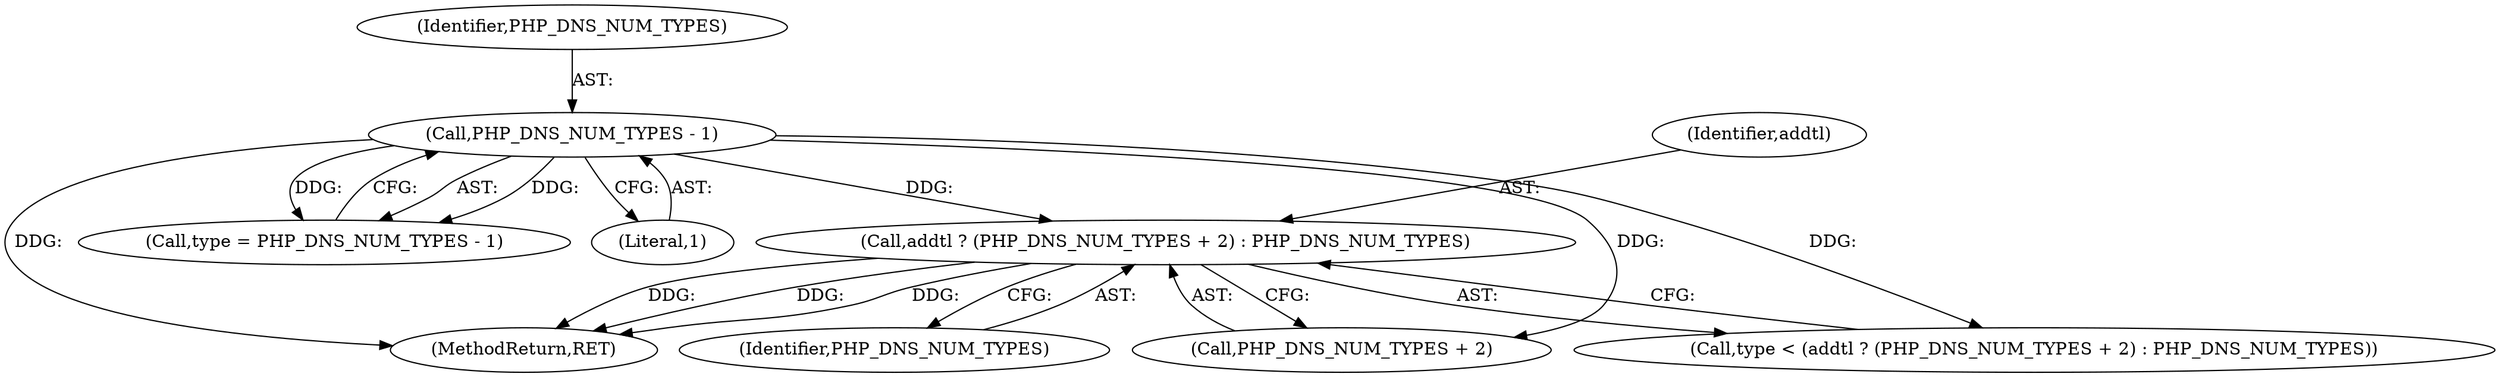 digraph "0_php-src_2fefae47716d501aec41c1102f3fd4531f070b05@pointer" {
"1000238" [label="(Call,addtl ? (PHP_DNS_NUM_TYPES + 2) : PHP_DNS_NUM_TYPES)"];
"1000260" [label="(Call,PHP_DNS_NUM_TYPES - 1)"];
"1000236" [label="(Call,type < (addtl ? (PHP_DNS_NUM_TYPES + 2) : PHP_DNS_NUM_TYPES))"];
"1000258" [label="(Call,type = PHP_DNS_NUM_TYPES - 1)"];
"1000616" [label="(MethodReturn,RET)"];
"1000243" [label="(Identifier,PHP_DNS_NUM_TYPES)"];
"1000238" [label="(Call,addtl ? (PHP_DNS_NUM_TYPES + 2) : PHP_DNS_NUM_TYPES)"];
"1000239" [label="(Identifier,addtl)"];
"1000262" [label="(Literal,1)"];
"1000240" [label="(Call,PHP_DNS_NUM_TYPES + 2)"];
"1000261" [label="(Identifier,PHP_DNS_NUM_TYPES)"];
"1000260" [label="(Call,PHP_DNS_NUM_TYPES - 1)"];
"1000238" -> "1000236"  [label="AST: "];
"1000238" -> "1000240"  [label="CFG: "];
"1000238" -> "1000243"  [label="CFG: "];
"1000239" -> "1000238"  [label="AST: "];
"1000240" -> "1000238"  [label="AST: "];
"1000243" -> "1000238"  [label="AST: "];
"1000236" -> "1000238"  [label="CFG: "];
"1000238" -> "1000616"  [label="DDG: "];
"1000238" -> "1000616"  [label="DDG: "];
"1000238" -> "1000616"  [label="DDG: "];
"1000260" -> "1000238"  [label="DDG: "];
"1000260" -> "1000258"  [label="AST: "];
"1000260" -> "1000262"  [label="CFG: "];
"1000261" -> "1000260"  [label="AST: "];
"1000262" -> "1000260"  [label="AST: "];
"1000258" -> "1000260"  [label="CFG: "];
"1000260" -> "1000616"  [label="DDG: "];
"1000260" -> "1000236"  [label="DDG: "];
"1000260" -> "1000240"  [label="DDG: "];
"1000260" -> "1000258"  [label="DDG: "];
"1000260" -> "1000258"  [label="DDG: "];
}
